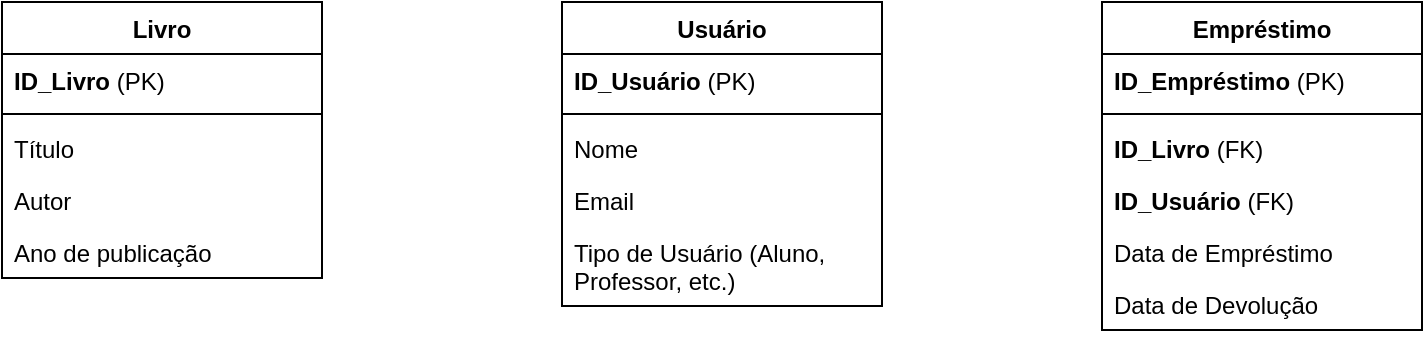<mxfile version="26.1.0">
  <diagram name="Page-1" id="_qj-sCbzipTfd1HCStGV">
    <mxGraphModel dx="548" dy="290" grid="1" gridSize="10" guides="1" tooltips="1" connect="1" arrows="1" fold="1" page="1" pageScale="1" pageWidth="850" pageHeight="1100" math="0" shadow="0">
      <root>
        <mxCell id="0" />
        <mxCell id="1" parent="0" />
        <mxCell id="MPDoSXFL1MVOwzYvW1iI-3" value="Livro" style="swimlane;fontStyle=1;align=center;verticalAlign=top;childLayout=stackLayout;horizontal=1;startSize=26;horizontalStack=0;resizeParent=1;resizeParentMax=0;resizeLast=0;collapsible=1;marginBottom=0;whiteSpace=wrap;html=1;" vertex="1" parent="1">
          <mxGeometry x="70" y="70" width="160" height="138" as="geometry" />
        </mxCell>
        <mxCell id="MPDoSXFL1MVOwzYvW1iI-4" value="&lt;strong data-end=&quot;280&quot; data-start=&quot;268&quot;&gt;ID_Livro&lt;/strong&gt; (PK)" style="text;strokeColor=none;fillColor=none;align=left;verticalAlign=top;spacingLeft=4;spacingRight=4;overflow=hidden;rotatable=0;points=[[0,0.5],[1,0.5]];portConstraint=eastwest;whiteSpace=wrap;html=1;" vertex="1" parent="MPDoSXFL1MVOwzYvW1iI-3">
          <mxGeometry y="26" width="160" height="26" as="geometry" />
        </mxCell>
        <mxCell id="MPDoSXFL1MVOwzYvW1iI-5" value="" style="line;strokeWidth=1;fillColor=none;align=left;verticalAlign=middle;spacingTop=-1;spacingLeft=3;spacingRight=3;rotatable=0;labelPosition=right;points=[];portConstraint=eastwest;strokeColor=inherit;" vertex="1" parent="MPDoSXFL1MVOwzYvW1iI-3">
          <mxGeometry y="52" width="160" height="8" as="geometry" />
        </mxCell>
        <mxCell id="MPDoSXFL1MVOwzYvW1iI-18" value="Título" style="text;strokeColor=none;fillColor=none;align=left;verticalAlign=top;spacingLeft=4;spacingRight=4;overflow=hidden;rotatable=0;points=[[0,0.5],[1,0.5]];portConstraint=eastwest;whiteSpace=wrap;html=1;" vertex="1" parent="MPDoSXFL1MVOwzYvW1iI-3">
          <mxGeometry y="60" width="160" height="26" as="geometry" />
        </mxCell>
        <mxCell id="MPDoSXFL1MVOwzYvW1iI-36" value="Autor" style="text;strokeColor=none;fillColor=none;align=left;verticalAlign=top;spacingLeft=4;spacingRight=4;overflow=hidden;rotatable=0;points=[[0,0.5],[1,0.5]];portConstraint=eastwest;whiteSpace=wrap;html=1;" vertex="1" parent="MPDoSXFL1MVOwzYvW1iI-3">
          <mxGeometry y="86" width="160" height="26" as="geometry" />
        </mxCell>
        <mxCell id="MPDoSXFL1MVOwzYvW1iI-38" value="Ano de publicação" style="text;strokeColor=none;fillColor=none;align=left;verticalAlign=top;spacingLeft=4;spacingRight=4;overflow=hidden;rotatable=0;points=[[0,0.5],[1,0.5]];portConstraint=eastwest;whiteSpace=wrap;html=1;" vertex="1" parent="MPDoSXFL1MVOwzYvW1iI-3">
          <mxGeometry y="112" width="160" height="26" as="geometry" />
        </mxCell>
        <mxCell id="MPDoSXFL1MVOwzYvW1iI-19" value="Usuário" style="swimlane;fontStyle=1;align=center;verticalAlign=top;childLayout=stackLayout;horizontal=1;startSize=26;horizontalStack=0;resizeParent=1;resizeParentMax=0;resizeLast=0;collapsible=1;marginBottom=0;whiteSpace=wrap;html=1;" vertex="1" parent="1">
          <mxGeometry x="350" y="70" width="160" height="152" as="geometry" />
        </mxCell>
        <mxCell id="MPDoSXFL1MVOwzYvW1iI-20" value="&lt;strong data-end=&quot;377&quot; data-start=&quot;363&quot;&gt;ID_Usuário&lt;/strong&gt; (PK)" style="text;strokeColor=none;fillColor=none;align=left;verticalAlign=top;spacingLeft=4;spacingRight=4;overflow=hidden;rotatable=0;points=[[0,0.5],[1,0.5]];portConstraint=eastwest;whiteSpace=wrap;html=1;" vertex="1" parent="MPDoSXFL1MVOwzYvW1iI-19">
          <mxGeometry y="26" width="160" height="26" as="geometry" />
        </mxCell>
        <mxCell id="MPDoSXFL1MVOwzYvW1iI-21" value="" style="line;strokeWidth=1;fillColor=none;align=left;verticalAlign=middle;spacingTop=-1;spacingLeft=3;spacingRight=3;rotatable=0;labelPosition=right;points=[];portConstraint=eastwest;strokeColor=inherit;" vertex="1" parent="MPDoSXFL1MVOwzYvW1iI-19">
          <mxGeometry y="52" width="160" height="8" as="geometry" />
        </mxCell>
        <mxCell id="MPDoSXFL1MVOwzYvW1iI-22" value="Nome" style="text;strokeColor=none;fillColor=none;align=left;verticalAlign=top;spacingLeft=4;spacingRight=4;overflow=hidden;rotatable=0;points=[[0,0.5],[1,0.5]];portConstraint=eastwest;whiteSpace=wrap;html=1;" vertex="1" parent="MPDoSXFL1MVOwzYvW1iI-19">
          <mxGeometry y="60" width="160" height="26" as="geometry" />
        </mxCell>
        <mxCell id="MPDoSXFL1MVOwzYvW1iI-23" value="Email" style="text;strokeColor=none;fillColor=none;align=left;verticalAlign=top;spacingLeft=4;spacingRight=4;overflow=hidden;rotatable=0;points=[[0,0.5],[1,0.5]];portConstraint=eastwest;whiteSpace=wrap;html=1;" vertex="1" parent="MPDoSXFL1MVOwzYvW1iI-19">
          <mxGeometry y="86" width="160" height="26" as="geometry" />
        </mxCell>
        <mxCell id="MPDoSXFL1MVOwzYvW1iI-24" value="Tipo de Usuário (Aluno, Professor, etc.)" style="text;strokeColor=none;fillColor=none;align=left;verticalAlign=top;spacingLeft=4;spacingRight=4;overflow=hidden;rotatable=0;points=[[0,0.5],[1,0.5]];portConstraint=eastwest;whiteSpace=wrap;html=1;" vertex="1" parent="MPDoSXFL1MVOwzYvW1iI-19">
          <mxGeometry y="112" width="160" height="40" as="geometry" />
        </mxCell>
        <mxCell id="MPDoSXFL1MVOwzYvW1iI-27" value="Empréstimo" style="swimlane;fontStyle=1;align=center;verticalAlign=top;childLayout=stackLayout;horizontal=1;startSize=26;horizontalStack=0;resizeParent=1;resizeParentMax=0;resizeLast=0;collapsible=1;marginBottom=0;whiteSpace=wrap;html=1;" vertex="1" parent="1">
          <mxGeometry x="620" y="70" width="160" height="164" as="geometry" />
        </mxCell>
        <mxCell id="MPDoSXFL1MVOwzYvW1iI-28" value="&lt;strong data-end=&quot;501&quot; data-start=&quot;484&quot;&gt;ID_Empréstimo&lt;/strong&gt; (PK)" style="text;strokeColor=none;fillColor=none;align=left;verticalAlign=top;spacingLeft=4;spacingRight=4;overflow=hidden;rotatable=0;points=[[0,0.5],[1,0.5]];portConstraint=eastwest;whiteSpace=wrap;html=1;" vertex="1" parent="MPDoSXFL1MVOwzYvW1iI-27">
          <mxGeometry y="26" width="160" height="26" as="geometry" />
        </mxCell>
        <mxCell id="MPDoSXFL1MVOwzYvW1iI-29" value="" style="line;strokeWidth=1;fillColor=none;align=left;verticalAlign=middle;spacingTop=-1;spacingLeft=3;spacingRight=3;rotatable=0;labelPosition=right;points=[];portConstraint=eastwest;strokeColor=inherit;" vertex="1" parent="MPDoSXFL1MVOwzYvW1iI-27">
          <mxGeometry y="52" width="160" height="8" as="geometry" />
        </mxCell>
        <mxCell id="MPDoSXFL1MVOwzYvW1iI-30" value="&lt;strong data-end=&quot;526&quot; data-start=&quot;514&quot;&gt;ID_Livro&lt;/strong&gt; (FK)" style="text;strokeColor=none;fillColor=none;align=left;verticalAlign=top;spacingLeft=4;spacingRight=4;overflow=hidden;rotatable=0;points=[[0,0.5],[1,0.5]];portConstraint=eastwest;whiteSpace=wrap;html=1;" vertex="1" parent="MPDoSXFL1MVOwzYvW1iI-27">
          <mxGeometry y="60" width="160" height="26" as="geometry" />
        </mxCell>
        <mxCell id="MPDoSXFL1MVOwzYvW1iI-31" value="&lt;strong data-end=&quot;553&quot; data-start=&quot;539&quot;&gt;ID_Usuário&lt;/strong&gt; (FK)" style="text;strokeColor=none;fillColor=none;align=left;verticalAlign=top;spacingLeft=4;spacingRight=4;overflow=hidden;rotatable=0;points=[[0,0.5],[1,0.5]];portConstraint=eastwest;whiteSpace=wrap;html=1;" vertex="1" parent="MPDoSXFL1MVOwzYvW1iI-27">
          <mxGeometry y="86" width="160" height="26" as="geometry" />
        </mxCell>
        <mxCell id="MPDoSXFL1MVOwzYvW1iI-32" value="Data de Empréstimo" style="text;strokeColor=none;fillColor=none;align=left;verticalAlign=top;spacingLeft=4;spacingRight=4;overflow=hidden;rotatable=0;points=[[0,0.5],[1,0.5]];portConstraint=eastwest;whiteSpace=wrap;html=1;" vertex="1" parent="MPDoSXFL1MVOwzYvW1iI-27">
          <mxGeometry y="112" width="160" height="26" as="geometry" />
        </mxCell>
        <mxCell id="MPDoSXFL1MVOwzYvW1iI-33" value="Data de Devolução" style="text;strokeColor=none;fillColor=none;align=left;verticalAlign=top;spacingLeft=4;spacingRight=4;overflow=hidden;rotatable=0;points=[[0,0.5],[1,0.5]];portConstraint=eastwest;whiteSpace=wrap;html=1;" vertex="1" parent="MPDoSXFL1MVOwzYvW1iI-27">
          <mxGeometry y="138" width="160" height="26" as="geometry" />
        </mxCell>
      </root>
    </mxGraphModel>
  </diagram>
</mxfile>
